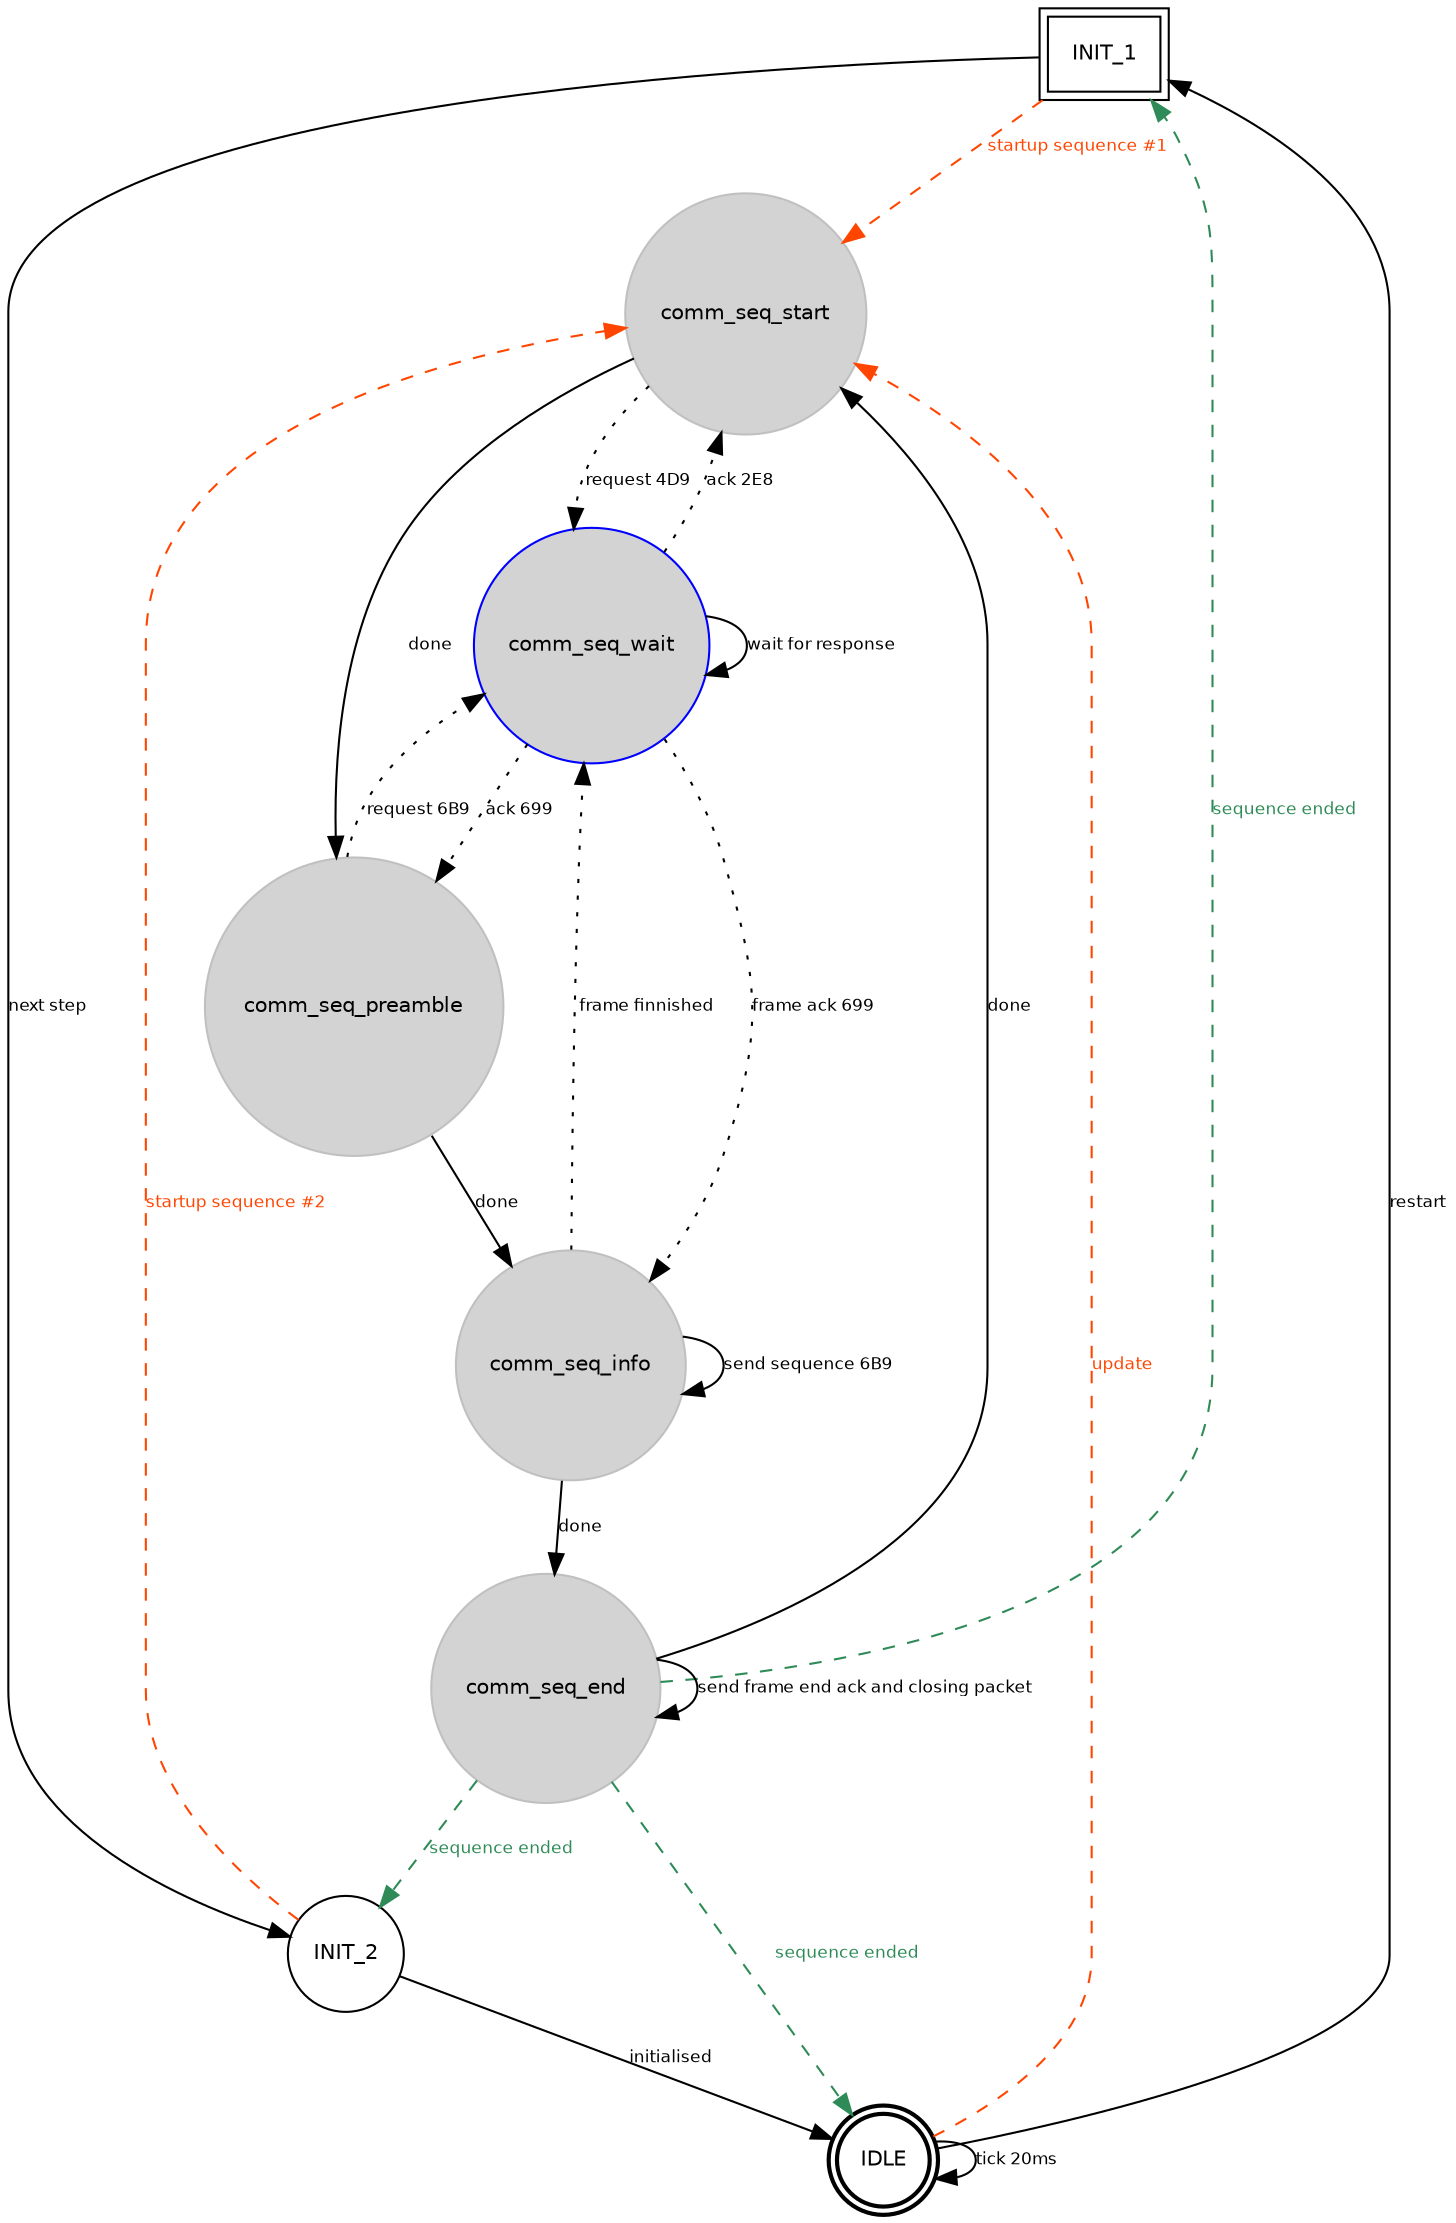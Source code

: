 digraph comm_ic_fsm {
    node [shape=circle, fontname="Helvetica", fontsize=10.0];
    edge [fontname="Helvetica", fontsize=8.0];

    INIT_1 [shape=box, peripheries=2];
    INIT_1 -> comm_seq_start [label="startup sequence #1", style=dashed, color=orangered, fontcolor=orangered];
    INIT_1 -> INIT_2 [label="next step"];

    INIT_2 -> comm_seq_start [label="startup sequence #2", style=dashed, color=orangered, fontcolor=orangered];
    INIT_2 -> IDLE [label="initialised"]

    IDLE [style=bold, peripheries=2];
    IDLE -> IDLE [label="tick 20ms"];
    IDLE -> comm_seq_start [label="update", style=dashed, color=orangered, fontcolor=orangered];
    IDLE -> INIT_1 [label="restart"];

    comm_seq_wait [style=filled, fillcolor=lightgrey, color=blue];
    comm_seq_wait -> comm_seq_wait [label="wait for response"];
    comm_seq_wait -> comm_seq_start [label="ack 2E8", style=dotted];
    comm_seq_wait -> comm_seq_preamble [label="ack 699", style=dotted];
    comm_seq_wait -> comm_seq_info [label="frame ack 699", style=dotted];

    comm_seq_start [style=filled, fillcolor=lightgrey, color=grey];
    comm_seq_start -> comm_seq_preamble [label="done"];
    comm_seq_start -> comm_seq_wait [label="request 4D9", style=dotted];

    comm_seq_preamble [style=filled, fillcolor=lightgrey, color=grey];
    comm_seq_preamble -> comm_seq_info [label="done"];
    comm_seq_preamble -> comm_seq_wait [label="request 6B9", style=dotted];

    comm_seq_info [style=filled, fillcolor=lightgrey, color=grey];
    comm_seq_info -> comm_seq_info [label="send sequence 6B9"];
    comm_seq_info -> comm_seq_wait [label="frame finnished", style=dotted];
    comm_seq_info -> comm_seq_end [label="done"];

    comm_seq_end [style=filled, fillcolor=lightgrey, color=grey];
    comm_seq_end -> comm_seq_end [label="send frame end ack and closing packet"];
    comm_seq_end -> INIT_1 [label="sequence ended", style=dashed, color=seagreen, fontcolor=seagreen];
    comm_seq_end -> INIT_2 [label="sequence ended", style=dashed, color=seagreen, fontcolor=seagreen];
    comm_seq_end -> IDLE [label="sequence ended", style=dashed, color=seagreen, fontcolor=seagreen];
    comm_seq_end -> comm_seq_start [label="done"];
}
